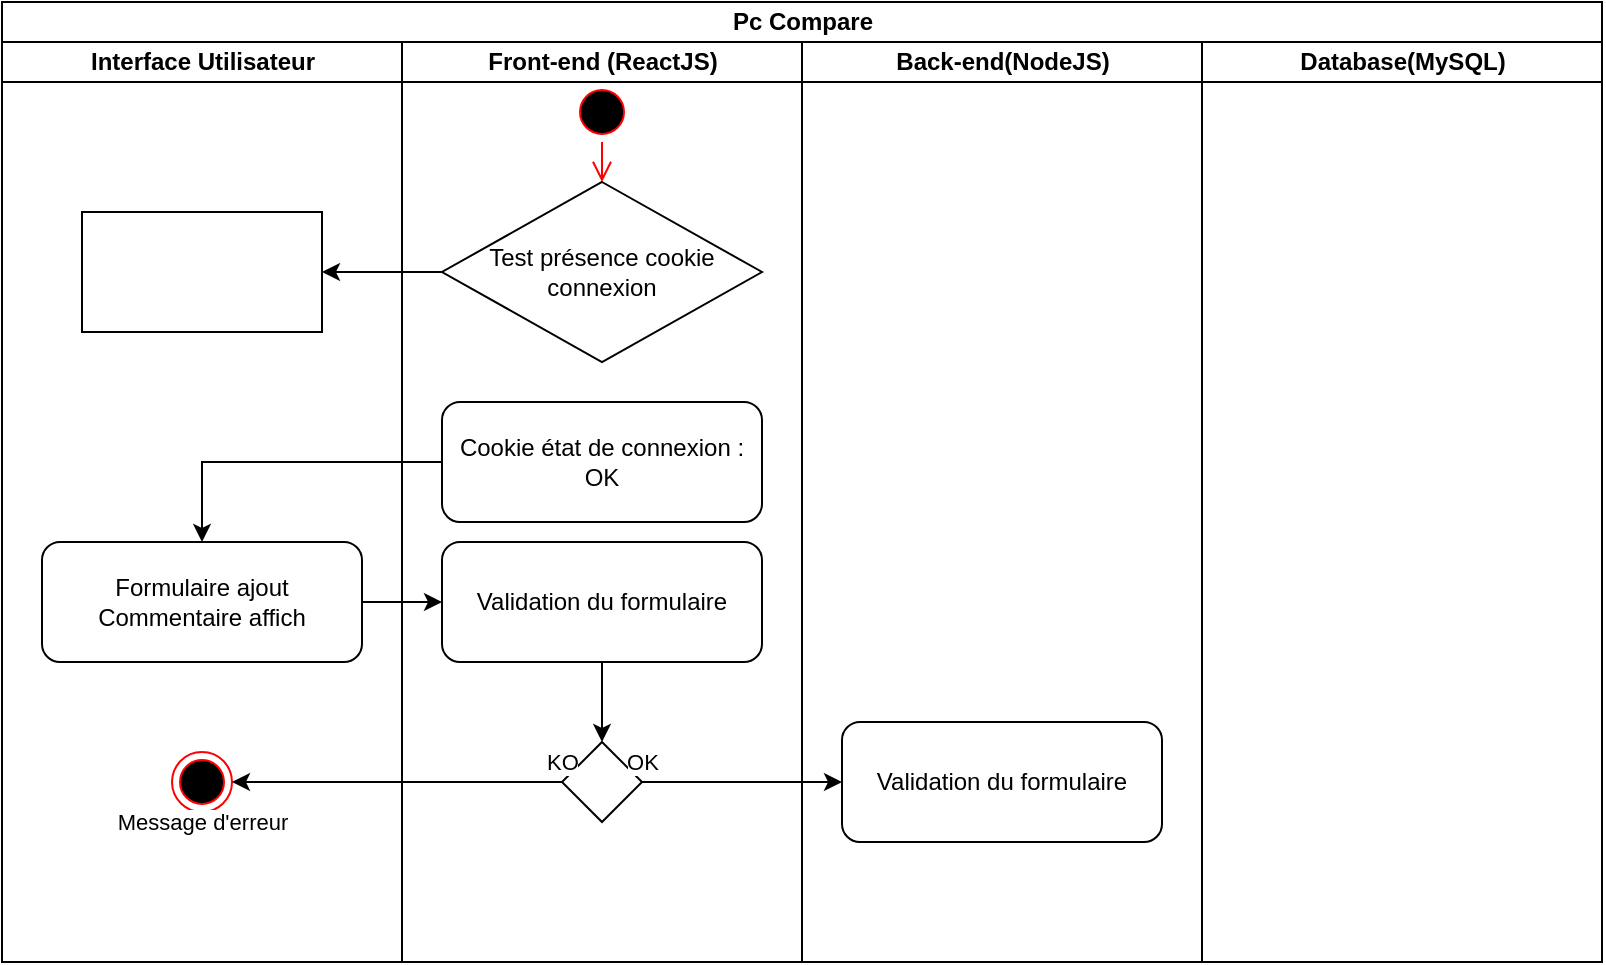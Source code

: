 <mxfile version="21.3.3" type="device">
  <diagram id="C5RBs43oDa-KdzZeNtuy" name="Page-1">
    <mxGraphModel dx="2049" dy="1080" grid="1" gridSize="10" guides="1" tooltips="1" connect="1" arrows="1" fold="1" page="1" pageScale="1" pageWidth="827" pageHeight="1169" math="0" shadow="0">
      <root>
        <mxCell id="WIyWlLk6GJQsqaUBKTNV-0" />
        <mxCell id="WIyWlLk6GJQsqaUBKTNV-1" parent="WIyWlLk6GJQsqaUBKTNV-0" />
        <mxCell id="WiW4FiINUMJdIW6zkqP7-49" value="Pc Compare" style="swimlane;childLayout=stackLayout;resizeParent=1;resizeParentMax=0;startSize=20;html=1;" vertex="1" parent="WIyWlLk6GJQsqaUBKTNV-1">
          <mxGeometry x="4.547e-13" width="800" height="480" as="geometry" />
        </mxCell>
        <mxCell id="WiW4FiINUMJdIW6zkqP7-57" value="Interface Utilisateur" style="swimlane;startSize=20;html=1;" vertex="1" parent="WiW4FiINUMJdIW6zkqP7-49">
          <mxGeometry y="20" width="200" height="460" as="geometry" />
        </mxCell>
        <mxCell id="WiW4FiINUMJdIW6zkqP7-65" style="edgeStyle=orthogonalEdgeStyle;rounded=0;orthogonalLoop=1;jettySize=auto;html=1;exitX=0.5;exitY=1;exitDx=0;exitDy=0;" edge="1" parent="WiW4FiINUMJdIW6zkqP7-57">
          <mxGeometry relative="1" as="geometry">
            <mxPoint x="80.0" y="180" as="sourcePoint" />
            <mxPoint x="80.0" y="180" as="targetPoint" />
          </mxGeometry>
        </mxCell>
        <mxCell id="WiW4FiINUMJdIW6zkqP7-66" value="Formulaire ajout Commentaire affich" style="rounded=1;whiteSpace=wrap;html=1;" vertex="1" parent="WiW4FiINUMJdIW6zkqP7-57">
          <mxGeometry x="20" y="250" width="160" height="60" as="geometry" />
        </mxCell>
        <mxCell id="WiW4FiINUMJdIW6zkqP7-83" value="" style="ellipse;html=1;shape=endState;fillColor=#000000;strokeColor=#ff0000;" vertex="1" parent="WiW4FiINUMJdIW6zkqP7-57">
          <mxGeometry x="85.0" y="355" width="30" height="30" as="geometry" />
        </mxCell>
        <mxCell id="WiW4FiINUMJdIW6zkqP7-98" value="" style="whiteSpace=wrap;html=1;" vertex="1" parent="WiW4FiINUMJdIW6zkqP7-57">
          <mxGeometry x="40" y="85" width="120" height="60" as="geometry" />
        </mxCell>
        <mxCell id="WiW4FiINUMJdIW6zkqP7-50" value="Front-end (ReactJS)" style="swimlane;startSize=20;html=1;" vertex="1" parent="WiW4FiINUMJdIW6zkqP7-49">
          <mxGeometry x="200" y="20" width="200" height="460" as="geometry">
            <mxRectangle x="200" y="20" width="40" height="460" as="alternateBounds" />
          </mxGeometry>
        </mxCell>
        <mxCell id="WiW4FiINUMJdIW6zkqP7-76" style="edgeStyle=orthogonalEdgeStyle;rounded=0;orthogonalLoop=1;jettySize=auto;html=1;entryX=0.5;entryY=0;entryDx=0;entryDy=0;" edge="1" parent="WiW4FiINUMJdIW6zkqP7-50" source="WiW4FiINUMJdIW6zkqP7-73" target="WiW4FiINUMJdIW6zkqP7-74">
          <mxGeometry relative="1" as="geometry" />
        </mxCell>
        <mxCell id="WiW4FiINUMJdIW6zkqP7-73" value="Validation du formulaire" style="rounded=1;whiteSpace=wrap;html=1;" vertex="1" parent="WiW4FiINUMJdIW6zkqP7-50">
          <mxGeometry x="20" y="250" width="160" height="60" as="geometry" />
        </mxCell>
        <mxCell id="WiW4FiINUMJdIW6zkqP7-74" value="" style="rhombus;whiteSpace=wrap;html=1;" vertex="1" parent="WiW4FiINUMJdIW6zkqP7-50">
          <mxGeometry x="80" y="350" width="40" height="40" as="geometry" />
        </mxCell>
        <mxCell id="WiW4FiINUMJdIW6zkqP7-92" value="Cookie état de connexion : OK" style="rounded=1;whiteSpace=wrap;html=1;" vertex="1" parent="WiW4FiINUMJdIW6zkqP7-50">
          <mxGeometry x="20" y="180" width="160" height="60" as="geometry" />
        </mxCell>
        <mxCell id="WiW4FiINUMJdIW6zkqP7-95" value="" style="ellipse;html=1;shape=startState;fillColor=#000000;strokeColor=#ff0000;" vertex="1" parent="WiW4FiINUMJdIW6zkqP7-50">
          <mxGeometry x="85.0" y="20" width="30" height="30" as="geometry" />
        </mxCell>
        <mxCell id="WiW4FiINUMJdIW6zkqP7-96" value="" style="edgeStyle=orthogonalEdgeStyle;html=1;verticalAlign=bottom;endArrow=open;endSize=8;strokeColor=#ff0000;rounded=0;entryX=0.5;entryY=0;entryDx=0;entryDy=0;" edge="1" source="WiW4FiINUMJdIW6zkqP7-95" parent="WiW4FiINUMJdIW6zkqP7-50" target="WiW4FiINUMJdIW6zkqP7-97">
          <mxGeometry relative="1" as="geometry">
            <mxPoint x="100.0" y="70" as="targetPoint" />
          </mxGeometry>
        </mxCell>
        <mxCell id="WiW4FiINUMJdIW6zkqP7-97" value="Test présence cookie connexion" style="rhombus;whiteSpace=wrap;html=1;" vertex="1" parent="WiW4FiINUMJdIW6zkqP7-50">
          <mxGeometry x="20" y="70" width="160" height="90" as="geometry" />
        </mxCell>
        <mxCell id="WiW4FiINUMJdIW6zkqP7-51" value="Back-end(NodeJS)" style="swimlane;startSize=20;html=1;" vertex="1" parent="WiW4FiINUMJdIW6zkqP7-49">
          <mxGeometry x="400" y="20" width="200" height="460" as="geometry" />
        </mxCell>
        <mxCell id="WiW4FiINUMJdIW6zkqP7-79" value="Validation du formulaire" style="rounded=1;whiteSpace=wrap;html=1;" vertex="1" parent="WiW4FiINUMJdIW6zkqP7-51">
          <mxGeometry x="20" y="340" width="160" height="60" as="geometry" />
        </mxCell>
        <mxCell id="WiW4FiINUMJdIW6zkqP7-52" value="Database(MySQL)" style="swimlane;startSize=20;html=1;" vertex="1" parent="WiW4FiINUMJdIW6zkqP7-49">
          <mxGeometry x="600" y="20" width="200" height="460" as="geometry" />
        </mxCell>
        <mxCell id="WiW4FiINUMJdIW6zkqP7-78" value="" style="endArrow=classic;html=1;rounded=0;entryX=1;entryY=0.5;entryDx=0;entryDy=0;exitX=0;exitY=0.5;exitDx=0;exitDy=0;" edge="1" parent="WiW4FiINUMJdIW6zkqP7-49" source="WiW4FiINUMJdIW6zkqP7-74" target="WiW4FiINUMJdIW6zkqP7-83">
          <mxGeometry width="50" height="50" relative="1" as="geometry">
            <mxPoint x="230.0" y="270" as="sourcePoint" />
            <mxPoint x="170" y="220" as="targetPoint" />
          </mxGeometry>
        </mxCell>
        <mxCell id="WiW4FiINUMJdIW6zkqP7-81" value="KO" style="edgeLabel;html=1;align=center;verticalAlign=middle;resizable=0;points=[];" vertex="1" connectable="0" parent="WiW4FiINUMJdIW6zkqP7-78">
          <mxGeometry x="-0.571" y="1" relative="1" as="geometry">
            <mxPoint x="35" y="-11" as="offset" />
          </mxGeometry>
        </mxCell>
        <mxCell id="WiW4FiINUMJdIW6zkqP7-91" value="Message d&#39;erreur" style="edgeLabel;html=1;align=center;verticalAlign=middle;resizable=0;points=[];" vertex="1" connectable="0" parent="WiW4FiINUMJdIW6zkqP7-78">
          <mxGeometry x="0.505" y="1" relative="1" as="geometry">
            <mxPoint x="-56" y="19" as="offset" />
          </mxGeometry>
        </mxCell>
        <mxCell id="WiW4FiINUMJdIW6zkqP7-80" style="edgeStyle=orthogonalEdgeStyle;rounded=0;orthogonalLoop=1;jettySize=auto;html=1;entryX=0;entryY=0.5;entryDx=0;entryDy=0;" edge="1" parent="WiW4FiINUMJdIW6zkqP7-49" source="WiW4FiINUMJdIW6zkqP7-74" target="WiW4FiINUMJdIW6zkqP7-79">
          <mxGeometry relative="1" as="geometry" />
        </mxCell>
        <mxCell id="WiW4FiINUMJdIW6zkqP7-82" value="OK" style="edgeLabel;html=1;align=center;verticalAlign=middle;resizable=0;points=[];" vertex="1" connectable="0" parent="WiW4FiINUMJdIW6zkqP7-80">
          <mxGeometry x="-0.784" relative="1" as="geometry">
            <mxPoint x="-11" y="-10" as="offset" />
          </mxGeometry>
        </mxCell>
        <mxCell id="WiW4FiINUMJdIW6zkqP7-72" value="" style="endArrow=classic;html=1;rounded=0;entryX=0;entryY=0.5;entryDx=0;entryDy=0;" edge="1" parent="WiW4FiINUMJdIW6zkqP7-49" source="WiW4FiINUMJdIW6zkqP7-66" target="WiW4FiINUMJdIW6zkqP7-73">
          <mxGeometry width="50" height="50" relative="1" as="geometry">
            <mxPoint x="180.0" y="130" as="sourcePoint" />
            <mxPoint x="230.0" y="80" as="targetPoint" />
          </mxGeometry>
        </mxCell>
        <mxCell id="WiW4FiINUMJdIW6zkqP7-94" value="" style="edgeStyle=orthogonalEdgeStyle;rounded=0;orthogonalLoop=1;jettySize=auto;html=1;" edge="1" parent="WiW4FiINUMJdIW6zkqP7-49" source="WiW4FiINUMJdIW6zkqP7-92" target="WiW4FiINUMJdIW6zkqP7-66">
          <mxGeometry relative="1" as="geometry" />
        </mxCell>
        <mxCell id="WiW4FiINUMJdIW6zkqP7-99" value="" style="edgeStyle=orthogonalEdgeStyle;rounded=0;orthogonalLoop=1;jettySize=auto;html=1;" edge="1" parent="WiW4FiINUMJdIW6zkqP7-49" source="WiW4FiINUMJdIW6zkqP7-97" target="WiW4FiINUMJdIW6zkqP7-98">
          <mxGeometry relative="1" as="geometry" />
        </mxCell>
      </root>
    </mxGraphModel>
  </diagram>
</mxfile>
